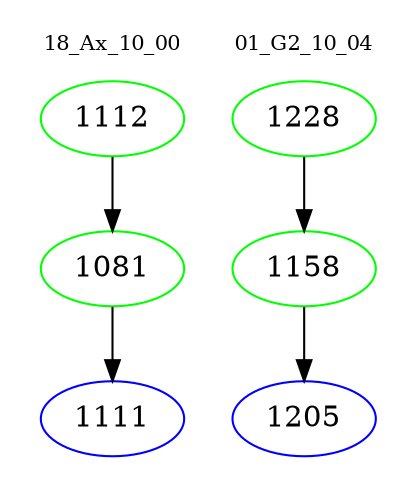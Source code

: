 digraph{
subgraph cluster_0 {
color = white
label = "18_Ax_10_00";
fontsize=10;
T0_1112 [label="1112", color="green"]
T0_1112 -> T0_1081 [color="black"]
T0_1081 [label="1081", color="green"]
T0_1081 -> T0_1111 [color="black"]
T0_1111 [label="1111", color="blue"]
}
subgraph cluster_1 {
color = white
label = "01_G2_10_04";
fontsize=10;
T1_1228 [label="1228", color="green"]
T1_1228 -> T1_1158 [color="black"]
T1_1158 [label="1158", color="green"]
T1_1158 -> T1_1205 [color="black"]
T1_1205 [label="1205", color="blue"]
}
}
